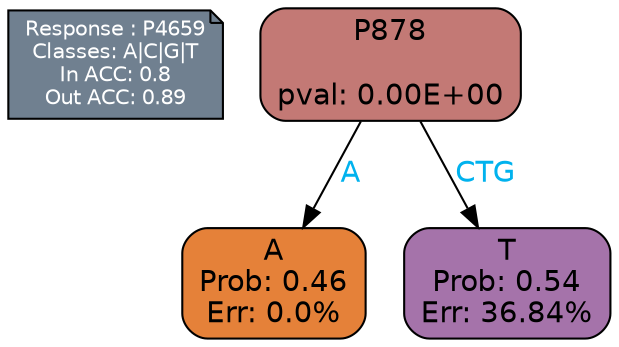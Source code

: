 digraph Tree {
node [shape=box, style="filled, rounded", color="black", fontname=helvetica] ;
graph [ranksep=equally, splines=polylines, bgcolor=transparent, dpi=600] ;
edge [fontname=helvetica] ;
LEGEND [label="Response : P4659
Classes: A|C|G|T
In ACC: 0.8
Out ACC: 0.89
",shape=note,align=left,style=filled,fillcolor="slategray",fontcolor="white",fontsize=10];1 [label="P878

pval: 0.00E+00", fillcolor="#c37975"] ;
2 [label="A
Prob: 0.46
Err: 0.0%", fillcolor="#e58139"] ;
3 [label="T
Prob: 0.54
Err: 36.84%", fillcolor="#a573aa"] ;
1 -> 2 [label="A",fontcolor=deepskyblue2] ;
1 -> 3 [label="CTG",fontcolor=deepskyblue2] ;
{rank = same; 2;3;}{rank = same; LEGEND;1;}}